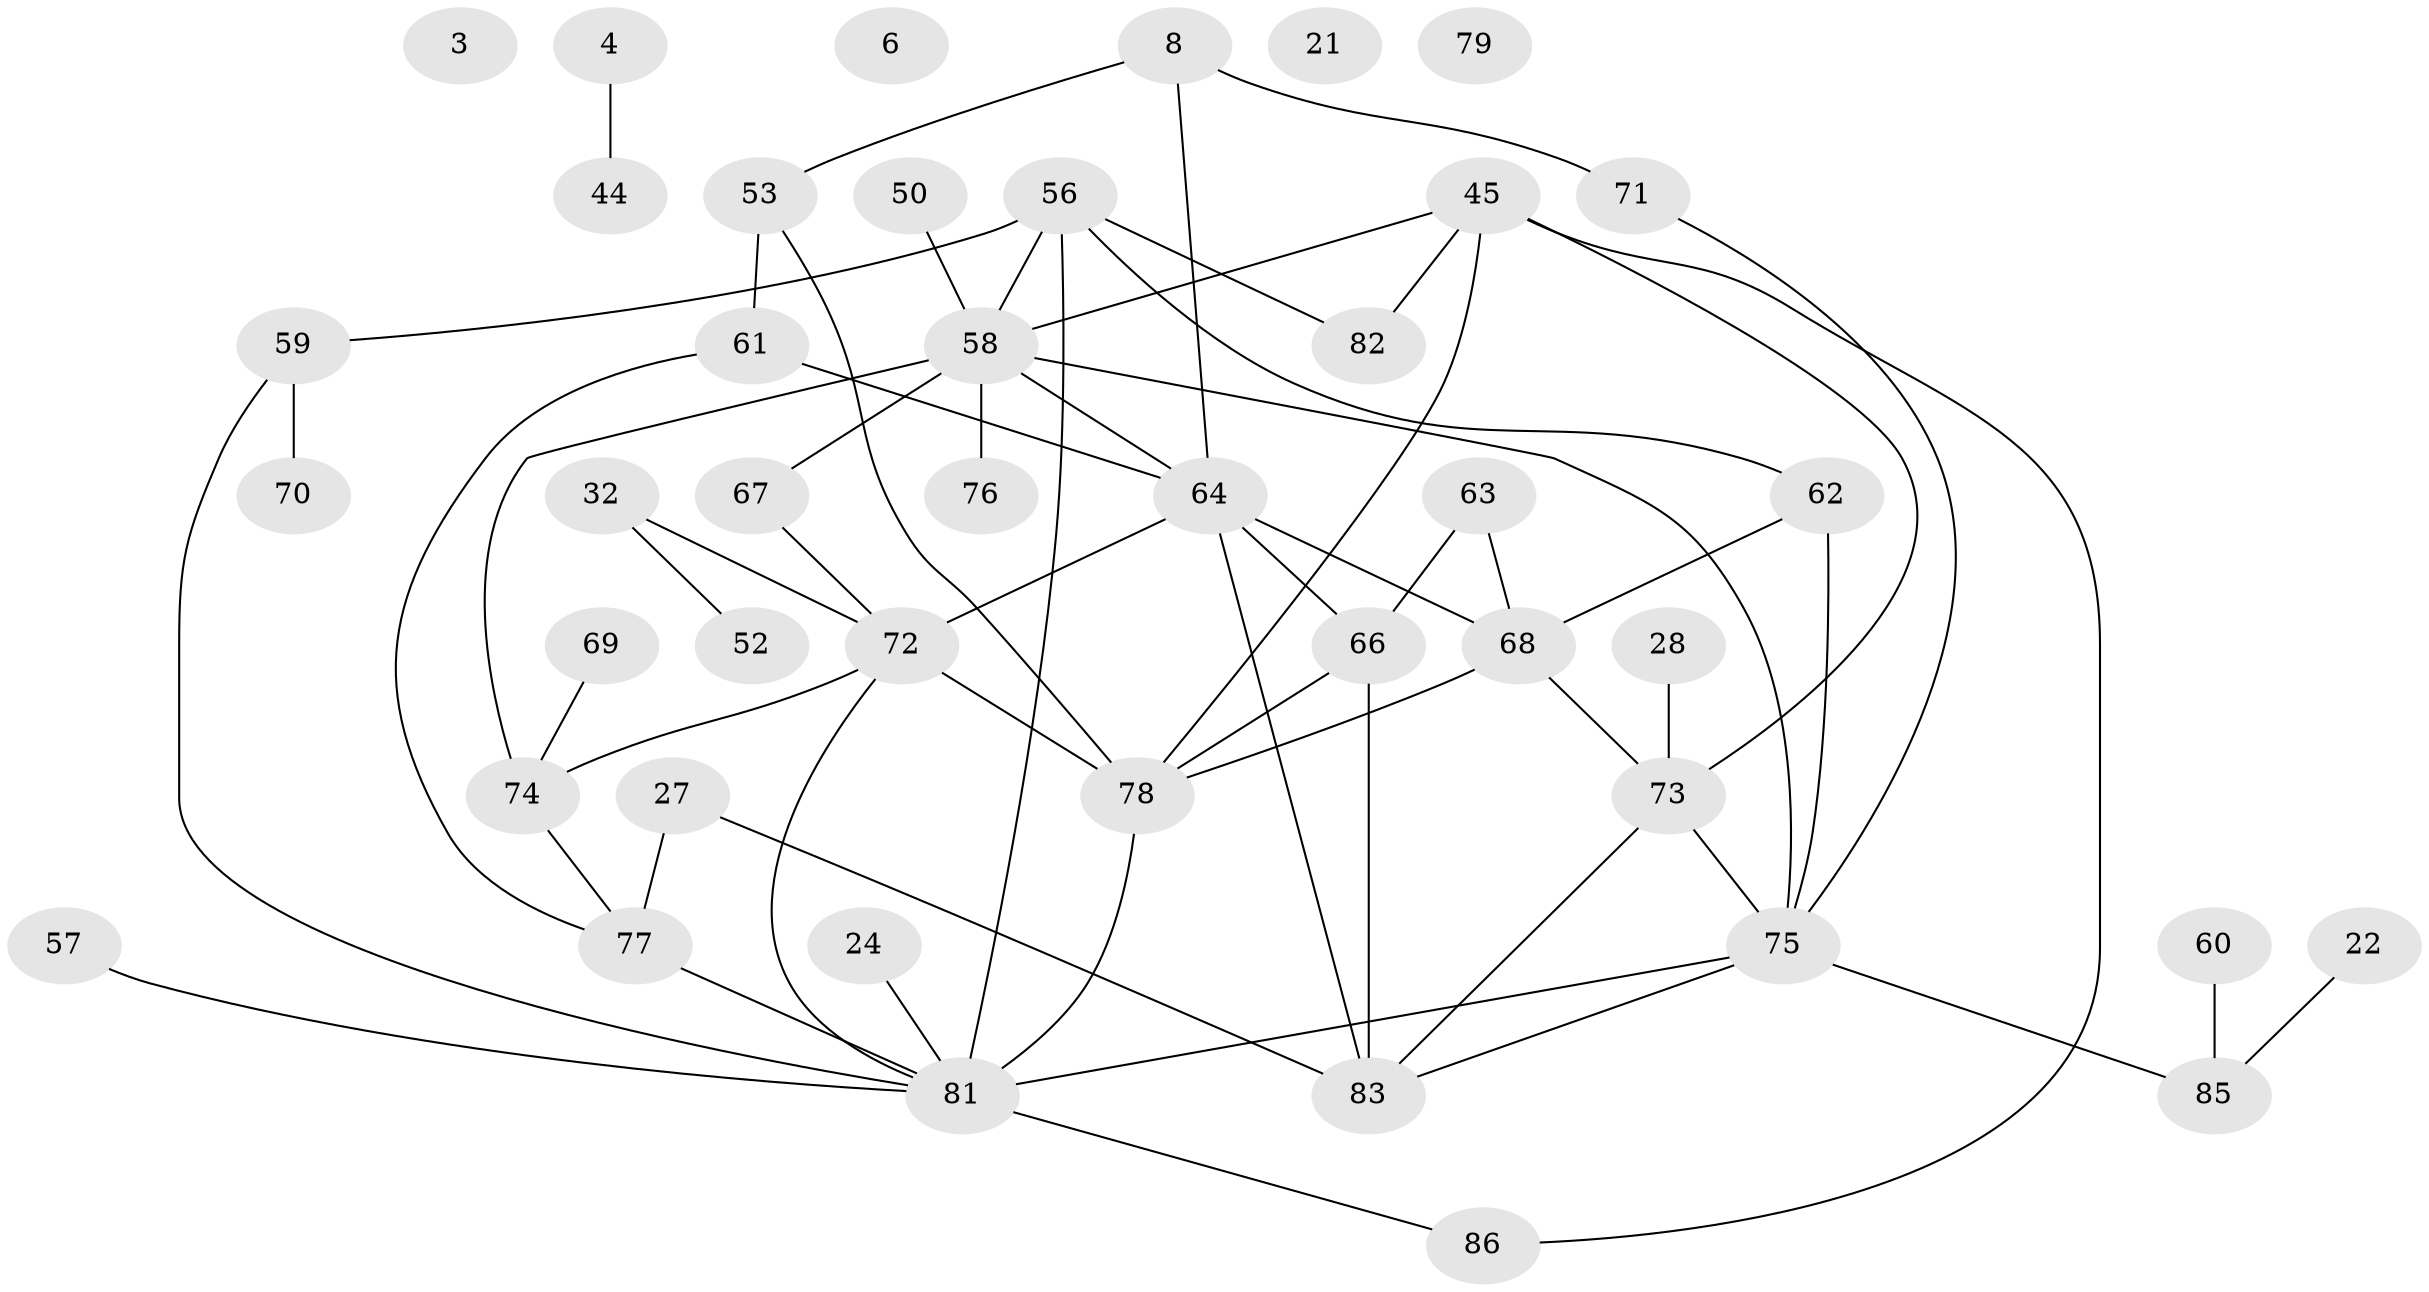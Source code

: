 // original degree distribution, {2: 0.22093023255813954, 4: 0.12790697674418605, 0: 0.046511627906976744, 1: 0.1744186046511628, 3: 0.2558139534883721, 5: 0.12790697674418605, 8: 0.011627906976744186, 6: 0.03488372093023256}
// Generated by graph-tools (version 1.1) at 2025/43/03/04/25 21:43:10]
// undirected, 43 vertices, 62 edges
graph export_dot {
graph [start="1"]
  node [color=gray90,style=filled];
  3;
  4;
  6;
  8;
  21;
  22;
  24;
  27;
  28;
  32 [super="+23"];
  44;
  45 [super="+17+39"];
  50;
  52;
  53;
  56 [super="+18"];
  57;
  58 [super="+10+37"];
  59;
  60;
  61 [super="+19+55"];
  62;
  63 [super="+26"];
  64 [super="+30+49"];
  66;
  67;
  68 [super="+15"];
  69;
  70;
  71 [super="+20"];
  72 [super="+47+48"];
  73;
  74;
  75 [super="+54+51"];
  76;
  77 [super="+25"];
  78 [super="+36+65"];
  79;
  81 [super="+14+80"];
  82;
  83 [super="+42+43"];
  85 [super="+84"];
  86;
  4 -- 44;
  8 -- 53;
  8 -- 71 [weight=2];
  8 -- 64 [weight=2];
  22 -- 85;
  24 -- 81;
  27 -- 77 [weight=2];
  27 -- 83;
  28 -- 73;
  32 -- 52;
  32 -- 72;
  45 -- 86;
  45 -- 82;
  45 -- 78 [weight=2];
  45 -- 73;
  45 -- 58;
  50 -- 58;
  53 -- 61;
  53 -- 78;
  56 -- 81;
  56 -- 82 [weight=2];
  56 -- 59;
  56 -- 62;
  56 -- 58 [weight=2];
  57 -- 81;
  58 -- 67;
  58 -- 74;
  58 -- 75 [weight=2];
  58 -- 64 [weight=2];
  58 -- 76;
  59 -- 70;
  59 -- 81;
  60 -- 85;
  61 -- 64;
  61 -- 77;
  62 -- 68;
  62 -- 75;
  63 -- 66;
  63 -- 68;
  64 -- 83;
  64 -- 66;
  64 -- 68;
  64 -- 72 [weight=3];
  66 -- 78;
  66 -- 83 [weight=2];
  67 -- 72;
  68 -- 78;
  68 -- 73;
  69 -- 74;
  71 -- 75;
  72 -- 74;
  72 -- 78 [weight=2];
  72 -- 81;
  73 -- 75 [weight=2];
  73 -- 83;
  74 -- 77 [weight=2];
  75 -- 83;
  75 -- 85;
  75 -- 81;
  77 -- 81 [weight=2];
  78 -- 81 [weight=3];
  81 -- 86;
}
